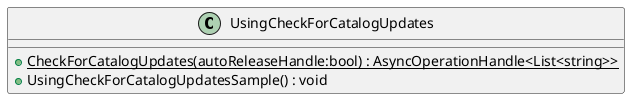 @startuml
class UsingCheckForCatalogUpdates {
    + {static} CheckForCatalogUpdates(autoReleaseHandle:bool) : AsyncOperationHandle<List<string>>
    + UsingCheckForCatalogUpdatesSample() : void
}
@enduml
